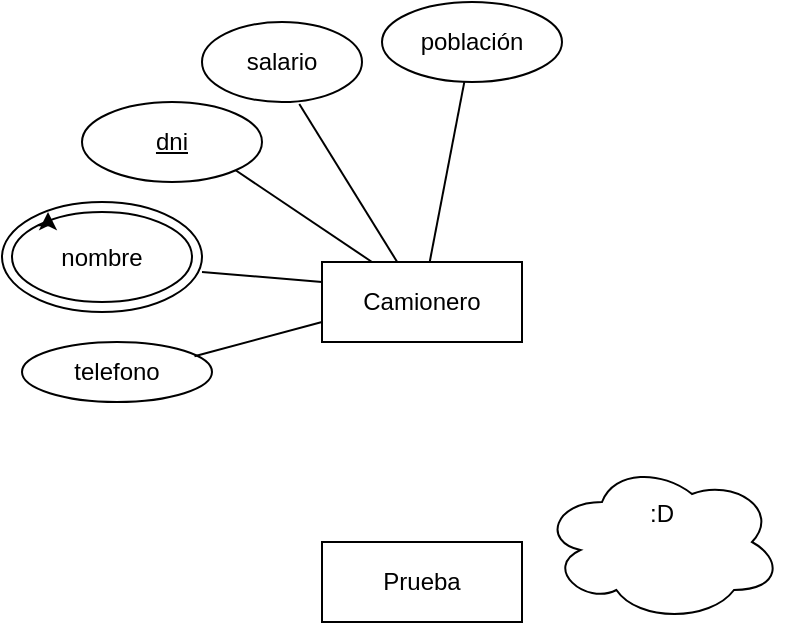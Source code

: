 <mxfile version="24.7.7">
  <diagram id="R2lEEEUBdFMjLlhIrx00" name="Page-1">
    <mxGraphModel dx="2034" dy="782" grid="1" gridSize="10" guides="1" tooltips="1" connect="1" arrows="1" fold="1" page="1" pageScale="1" pageWidth="850" pageHeight="1100" math="0" shadow="0" extFonts="Permanent Marker^https://fonts.googleapis.com/css?family=Permanent+Marker">
      <root>
        <mxCell id="0" />
        <mxCell id="1" parent="0" />
        <mxCell id="CxOsIy3GGX-dZrsYD4v6-1" value="Camionero" style="rounded=0;whiteSpace=wrap;html=1;" parent="1" vertex="1">
          <mxGeometry x="200" y="260" width="100" height="40" as="geometry" />
        </mxCell>
        <mxCell id="CxOsIy3GGX-dZrsYD4v6-7" value="&lt;u&gt;dni&lt;/u&gt;" style="ellipse;whiteSpace=wrap;html=1;" parent="1" vertex="1">
          <mxGeometry x="80" y="180" width="90" height="40" as="geometry" />
        </mxCell>
        <mxCell id="CxOsIy3GGX-dZrsYD4v6-8" value="salario" style="ellipse;whiteSpace=wrap;html=1;" parent="1" vertex="1">
          <mxGeometry x="140" y="140" width="80" height="40" as="geometry" />
        </mxCell>
        <mxCell id="CxOsIy3GGX-dZrsYD4v6-9" value="población" style="ellipse;whiteSpace=wrap;html=1;" parent="1" vertex="1">
          <mxGeometry x="230" y="130" width="90" height="40" as="geometry" />
        </mxCell>
        <mxCell id="CxOsIy3GGX-dZrsYD4v6-11" value="telefono" style="ellipse;whiteSpace=wrap;html=1;" parent="1" vertex="1">
          <mxGeometry x="50" y="300" width="95" height="30" as="geometry" />
        </mxCell>
        <mxCell id="CxOsIy3GGX-dZrsYD4v6-12" value="" style="endArrow=none;html=1;rounded=0;entryX=0;entryY=0.75;entryDx=0;entryDy=0;exitX=0.908;exitY=0.238;exitDx=0;exitDy=0;exitPerimeter=0;" parent="1" source="CxOsIy3GGX-dZrsYD4v6-11" target="CxOsIy3GGX-dZrsYD4v6-1" edge="1">
          <mxGeometry width="50" height="50" relative="1" as="geometry">
            <mxPoint x="160" y="260" as="sourcePoint" />
            <mxPoint x="210" y="210" as="targetPoint" />
          </mxGeometry>
        </mxCell>
        <mxCell id="CxOsIy3GGX-dZrsYD4v6-13" value="" style="endArrow=none;html=1;rounded=0;entryX=0;entryY=0.25;entryDx=0;entryDy=0;exitX=1;exitY=0.636;exitDx=0;exitDy=0;exitPerimeter=0;" parent="1" source="CxOsIy3GGX-dZrsYD4v6-18" target="CxOsIy3GGX-dZrsYD4v6-1" edge="1">
          <mxGeometry width="50" height="50" relative="1" as="geometry">
            <mxPoint x="130" y="260" as="sourcePoint" />
            <mxPoint x="200.711" y="270" as="targetPoint" />
          </mxGeometry>
        </mxCell>
        <mxCell id="CxOsIy3GGX-dZrsYD4v6-14" value="" style="endArrow=none;html=1;rounded=0;entryX=1;entryY=1;entryDx=0;entryDy=0;exitX=0.25;exitY=0;exitDx=0;exitDy=0;" parent="1" source="CxOsIy3GGX-dZrsYD4v6-1" target="CxOsIy3GGX-dZrsYD4v6-7" edge="1">
          <mxGeometry width="50" height="50" relative="1" as="geometry">
            <mxPoint x="220" y="280" as="sourcePoint" />
            <mxPoint x="240" y="220" as="targetPoint" />
          </mxGeometry>
        </mxCell>
        <mxCell id="CxOsIy3GGX-dZrsYD4v6-15" value="" style="endArrow=none;html=1;rounded=0;entryX=0.608;entryY=1.025;entryDx=0;entryDy=0;entryPerimeter=0;" parent="1" source="CxOsIy3GGX-dZrsYD4v6-1" target="CxOsIy3GGX-dZrsYD4v6-8" edge="1">
          <mxGeometry width="50" height="50" relative="1" as="geometry">
            <mxPoint x="160" y="260" as="sourcePoint" />
            <mxPoint x="210" y="210" as="targetPoint" />
          </mxGeometry>
        </mxCell>
        <mxCell id="CxOsIy3GGX-dZrsYD4v6-16" value="" style="endArrow=none;html=1;rounded=0;" parent="1" source="CxOsIy3GGX-dZrsYD4v6-1" target="CxOsIy3GGX-dZrsYD4v6-9" edge="1">
          <mxGeometry width="50" height="50" relative="1" as="geometry">
            <mxPoint x="250" y="250" as="sourcePoint" />
            <mxPoint x="210" y="210" as="targetPoint" />
          </mxGeometry>
        </mxCell>
        <mxCell id="CxOsIy3GGX-dZrsYD4v6-20" value="" style="group" parent="1" vertex="1" connectable="0">
          <mxGeometry x="40" y="230" width="100" height="55" as="geometry" />
        </mxCell>
        <mxCell id="CxOsIy3GGX-dZrsYD4v6-18" value="" style="ellipse;whiteSpace=wrap;html=1;" parent="CxOsIy3GGX-dZrsYD4v6-20" vertex="1">
          <mxGeometry width="100" height="55" as="geometry" />
        </mxCell>
        <mxCell id="CxOsIy3GGX-dZrsYD4v6-10" value="nombre" style="ellipse;whiteSpace=wrap;html=1;strokeColor=default;" parent="CxOsIy3GGX-dZrsYD4v6-20" vertex="1">
          <mxGeometry x="5" y="5" width="90" height="45" as="geometry" />
        </mxCell>
        <mxCell id="CxOsIy3GGX-dZrsYD4v6-19" style="edgeStyle=orthogonalEdgeStyle;rounded=0;orthogonalLoop=1;jettySize=auto;html=1;exitX=0;exitY=0;exitDx=0;exitDy=0;entryX=0.2;entryY=0;entryDx=0;entryDy=0;entryPerimeter=0;" parent="CxOsIy3GGX-dZrsYD4v6-20" source="CxOsIy3GGX-dZrsYD4v6-10" target="CxOsIy3GGX-dZrsYD4v6-10" edge="1">
          <mxGeometry relative="1" as="geometry" />
        </mxCell>
        <mxCell id="saY9iveGus7vCovrZxYG-5" value="Prueba" style="whiteSpace=wrap;html=1;align=center;" parent="1" vertex="1">
          <mxGeometry x="200" y="400" width="100" height="40" as="geometry" />
        </mxCell>
        <mxCell id="rf2VcUwmA4MbtXGM9DMH-1" value=":D&lt;div&gt;&lt;br&gt;&lt;/div&gt;&lt;div&gt;&lt;br&gt;&lt;/div&gt;" style="ellipse;shape=cloud;whiteSpace=wrap;html=1;" parent="1" vertex="1">
          <mxGeometry x="310" y="360" width="120" height="80" as="geometry" />
        </mxCell>
      </root>
    </mxGraphModel>
  </diagram>
</mxfile>
